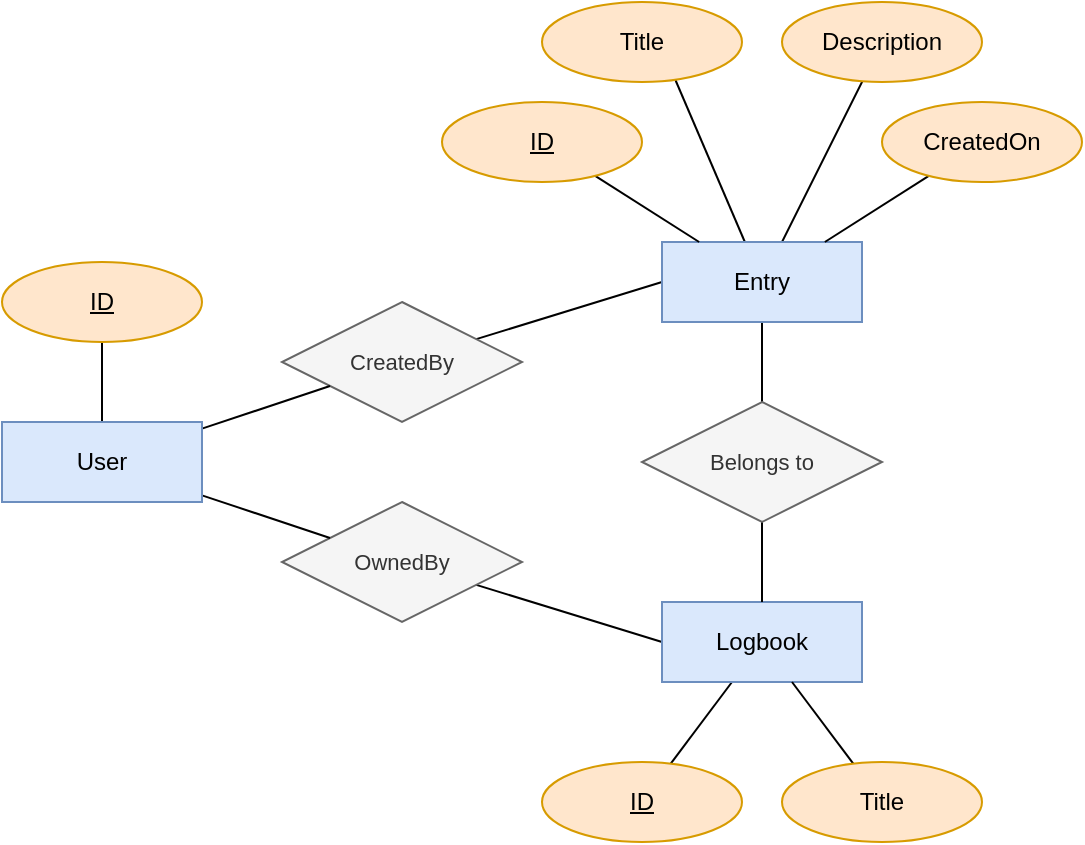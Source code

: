 <mxfile version="24.4.13" type="device">
  <diagram name="Page-1" id="n1AvWgUTWabVdx4J3Bqi">
    <mxGraphModel dx="1420" dy="840" grid="1" gridSize="10" guides="1" tooltips="1" connect="1" arrows="1" fold="1" page="0" pageScale="1" pageWidth="850" pageHeight="1100" math="0" shadow="0">
      <root>
        <mxCell id="0" />
        <mxCell id="1" parent="0" />
        <mxCell id="6vLpbRzvEjJlJkhfxgd6-25" style="edgeStyle=none;rounded=0;orthogonalLoop=1;jettySize=auto;html=1;endArrow=none;endFill=0;" parent="1" source="6vLpbRzvEjJlJkhfxgd6-18" target="6vLpbRzvEjJlJkhfxgd6-21" edge="1">
          <mxGeometry relative="1" as="geometry" />
        </mxCell>
        <mxCell id="6vLpbRzvEjJlJkhfxgd6-26" style="edgeStyle=none;rounded=0;orthogonalLoop=1;jettySize=auto;html=1;entryX=0.5;entryY=0;entryDx=0;entryDy=0;strokeColor=default;align=center;verticalAlign=middle;fontFamily=Helvetica;fontSize=11;fontColor=default;labelBackgroundColor=default;endArrow=none;endFill=0;" parent="1" source="6vLpbRzvEjJlJkhfxgd6-18" target="6vLpbRzvEjJlJkhfxgd6-20" edge="1">
          <mxGeometry relative="1" as="geometry" />
        </mxCell>
        <mxCell id="6vLpbRzvEjJlJkhfxgd6-37" value="" style="edgeStyle=none;rounded=0;orthogonalLoop=1;jettySize=auto;html=1;strokeColor=default;align=center;verticalAlign=middle;fontFamily=Helvetica;fontSize=11;fontColor=default;labelBackgroundColor=default;endArrow=none;endFill=0;" parent="1" source="6vLpbRzvEjJlJkhfxgd6-18" target="6vLpbRzvEjJlJkhfxgd6-36" edge="1">
          <mxGeometry relative="1" as="geometry" />
        </mxCell>
        <mxCell id="6vLpbRzvEjJlJkhfxgd6-44" style="edgeStyle=none;rounded=0;orthogonalLoop=1;jettySize=auto;html=1;exitX=0;exitY=0.5;exitDx=0;exitDy=0;strokeColor=default;align=center;verticalAlign=middle;fontFamily=Helvetica;fontSize=11;fontColor=default;labelBackgroundColor=default;endArrow=none;endFill=0;" parent="1" source="6vLpbRzvEjJlJkhfxgd6-18" target="6vLpbRzvEjJlJkhfxgd6-42" edge="1">
          <mxGeometry relative="1" as="geometry" />
        </mxCell>
        <mxCell id="6vLpbRzvEjJlJkhfxgd6-18" value="Entry" style="whiteSpace=wrap;html=1;align=center;fillColor=#dae8fc;strokeColor=#6c8ebf;" parent="1" vertex="1">
          <mxGeometry x="450" y="350" width="100" height="40" as="geometry" />
        </mxCell>
        <mxCell id="6vLpbRzvEjJlJkhfxgd6-29" style="edgeStyle=none;rounded=0;orthogonalLoop=1;jettySize=auto;html=1;strokeColor=default;align=center;verticalAlign=middle;fontFamily=Helvetica;fontSize=11;fontColor=default;labelBackgroundColor=default;endArrow=none;endFill=0;" parent="1" source="6vLpbRzvEjJlJkhfxgd6-19" target="6vLpbRzvEjJlJkhfxgd6-18" edge="1">
          <mxGeometry relative="1" as="geometry" />
        </mxCell>
        <mxCell id="6vLpbRzvEjJlJkhfxgd6-19" value="&lt;u&gt;ID&lt;/u&gt;" style="ellipse;whiteSpace=wrap;html=1;align=center;fillColor=#ffe6cc;strokeColor=#d79b00;" parent="1" vertex="1">
          <mxGeometry x="340" y="280" width="100" height="40" as="geometry" />
        </mxCell>
        <mxCell id="6vLpbRzvEjJlJkhfxgd6-20" value="Title" style="ellipse;whiteSpace=wrap;html=1;align=center;fillColor=#ffe6cc;strokeColor=#d79b00;" parent="1" vertex="1">
          <mxGeometry x="390" y="230" width="100" height="40" as="geometry" />
        </mxCell>
        <mxCell id="6vLpbRzvEjJlJkhfxgd6-21" value="Description" style="ellipse;whiteSpace=wrap;html=1;align=center;fillColor=#ffe6cc;strokeColor=#d79b00;" parent="1" vertex="1">
          <mxGeometry x="510" y="230" width="100" height="40" as="geometry" />
        </mxCell>
        <mxCell id="6vLpbRzvEjJlJkhfxgd6-27" style="edgeStyle=none;rounded=0;orthogonalLoop=1;jettySize=auto;html=1;strokeColor=default;align=center;verticalAlign=middle;fontFamily=Helvetica;fontSize=11;fontColor=default;labelBackgroundColor=default;endArrow=none;endFill=0;" parent="1" source="6vLpbRzvEjJlJkhfxgd6-22" target="6vLpbRzvEjJlJkhfxgd6-18" edge="1">
          <mxGeometry relative="1" as="geometry" />
        </mxCell>
        <mxCell id="6vLpbRzvEjJlJkhfxgd6-22" value="CreatedOn" style="ellipse;whiteSpace=wrap;html=1;align=center;fillColor=#ffe6cc;strokeColor=#d79b00;" parent="1" vertex="1">
          <mxGeometry x="560" y="280" width="100" height="40" as="geometry" />
        </mxCell>
        <mxCell id="6vLpbRzvEjJlJkhfxgd6-30" style="edgeStyle=none;rounded=0;orthogonalLoop=1;jettySize=auto;html=1;exitX=0.5;exitY=0;exitDx=0;exitDy=0;strokeColor=default;align=center;verticalAlign=middle;fontFamily=Helvetica;fontSize=11;fontColor=default;labelBackgroundColor=default;endArrow=none;endFill=0;" parent="1" source="6vLpbRzvEjJlJkhfxgd6-20" target="6vLpbRzvEjJlJkhfxgd6-20" edge="1">
          <mxGeometry relative="1" as="geometry" />
        </mxCell>
        <mxCell id="6vLpbRzvEjJlJkhfxgd6-33" value="" style="edgeStyle=none;rounded=0;orthogonalLoop=1;jettySize=auto;html=1;strokeColor=default;align=center;verticalAlign=middle;fontFamily=Helvetica;fontSize=11;fontColor=default;labelBackgroundColor=default;endArrow=none;endFill=0;" parent="1" source="6vLpbRzvEjJlJkhfxgd6-31" target="6vLpbRzvEjJlJkhfxgd6-32" edge="1">
          <mxGeometry relative="1" as="geometry" />
        </mxCell>
        <mxCell id="6vLpbRzvEjJlJkhfxgd6-43" style="edgeStyle=none;rounded=0;orthogonalLoop=1;jettySize=auto;html=1;exitX=0;exitY=0.5;exitDx=0;exitDy=0;strokeColor=default;align=center;verticalAlign=middle;fontFamily=Helvetica;fontSize=11;fontColor=default;labelBackgroundColor=default;endArrow=none;endFill=0;" parent="1" source="6vLpbRzvEjJlJkhfxgd6-31" target="6vLpbRzvEjJlJkhfxgd6-39" edge="1">
          <mxGeometry relative="1" as="geometry" />
        </mxCell>
        <mxCell id="6vLpbRzvEjJlJkhfxgd6-31" value="Logbook" style="whiteSpace=wrap;html=1;align=center;fillColor=#dae8fc;strokeColor=#6c8ebf;" parent="1" vertex="1">
          <mxGeometry x="450" y="530" width="100" height="40" as="geometry" />
        </mxCell>
        <mxCell id="6vLpbRzvEjJlJkhfxgd6-32" value="&lt;u&gt;ID&lt;/u&gt;" style="ellipse;whiteSpace=wrap;html=1;align=center;fillColor=#ffe6cc;strokeColor=#d79b00;" parent="1" vertex="1">
          <mxGeometry x="390" y="610" width="100" height="40" as="geometry" />
        </mxCell>
        <mxCell id="6vLpbRzvEjJlJkhfxgd6-38" value="" style="edgeStyle=none;rounded=0;orthogonalLoop=1;jettySize=auto;html=1;strokeColor=default;align=center;verticalAlign=middle;fontFamily=Helvetica;fontSize=11;fontColor=default;labelBackgroundColor=default;endArrow=none;endFill=0;" parent="1" source="6vLpbRzvEjJlJkhfxgd6-36" target="6vLpbRzvEjJlJkhfxgd6-31" edge="1">
          <mxGeometry relative="1" as="geometry" />
        </mxCell>
        <mxCell id="6vLpbRzvEjJlJkhfxgd6-36" value="Belongs to" style="shape=rhombus;perimeter=rhombusPerimeter;whiteSpace=wrap;html=1;align=center;fontFamily=Helvetica;fontSize=11;labelBackgroundColor=none;fillColor=#f5f5f5;strokeColor=#666666;fontColor=#333333;" parent="1" vertex="1">
          <mxGeometry x="440" y="430" width="120" height="60" as="geometry" />
        </mxCell>
        <mxCell id="6vLpbRzvEjJlJkhfxgd6-39" value="OwnedBy" style="shape=rhombus;perimeter=rhombusPerimeter;whiteSpace=wrap;html=1;align=center;fontFamily=Helvetica;fontSize=11;labelBackgroundColor=none;fillColor=#f5f5f5;strokeColor=#666666;fontColor=#333333;" parent="1" vertex="1">
          <mxGeometry x="260" y="480" width="120" height="60" as="geometry" />
        </mxCell>
        <mxCell id="6vLpbRzvEjJlJkhfxgd6-41" value="" style="edgeStyle=none;rounded=0;orthogonalLoop=1;jettySize=auto;html=1;strokeColor=default;align=center;verticalAlign=middle;fontFamily=Helvetica;fontSize=11;fontColor=default;labelBackgroundColor=default;endArrow=none;endFill=0;" parent="1" source="6vLpbRzvEjJlJkhfxgd6-40" target="6vLpbRzvEjJlJkhfxgd6-31" edge="1">
          <mxGeometry relative="1" as="geometry" />
        </mxCell>
        <mxCell id="6vLpbRzvEjJlJkhfxgd6-40" value="&lt;span&gt;Title&lt;/span&gt;" style="ellipse;whiteSpace=wrap;html=1;align=center;fontStyle=0;fillColor=#ffe6cc;strokeColor=#d79b00;" parent="1" vertex="1">
          <mxGeometry x="510" y="610" width="100" height="40" as="geometry" />
        </mxCell>
        <mxCell id="6vLpbRzvEjJlJkhfxgd6-42" value="CreatedBy" style="shape=rhombus;perimeter=rhombusPerimeter;whiteSpace=wrap;html=1;align=center;fontFamily=Helvetica;fontSize=11;labelBackgroundColor=none;fillColor=#f5f5f5;strokeColor=#666666;fontColor=#333333;" parent="1" vertex="1">
          <mxGeometry x="260" y="380" width="120" height="60" as="geometry" />
        </mxCell>
        <mxCell id="6vLpbRzvEjJlJkhfxgd6-47" value="" style="edgeStyle=none;rounded=0;orthogonalLoop=1;jettySize=auto;html=1;strokeColor=default;align=center;verticalAlign=middle;fontFamily=Helvetica;fontSize=11;fontColor=default;labelBackgroundColor=default;endArrow=none;endFill=0;" parent="1" source="6vLpbRzvEjJlJkhfxgd6-45" target="6vLpbRzvEjJlJkhfxgd6-46" edge="1">
          <mxGeometry relative="1" as="geometry" />
        </mxCell>
        <mxCell id="6vLpbRzvEjJlJkhfxgd6-48" value="" style="edgeStyle=none;rounded=0;orthogonalLoop=1;jettySize=auto;html=1;strokeColor=default;align=center;verticalAlign=middle;fontFamily=Helvetica;fontSize=11;fontColor=default;labelBackgroundColor=default;endArrow=none;endFill=0;" parent="1" source="6vLpbRzvEjJlJkhfxgd6-45" target="6vLpbRzvEjJlJkhfxgd6-42" edge="1">
          <mxGeometry relative="1" as="geometry" />
        </mxCell>
        <mxCell id="6vLpbRzvEjJlJkhfxgd6-50" value="" style="edgeStyle=none;rounded=0;orthogonalLoop=1;jettySize=auto;html=1;strokeColor=default;align=center;verticalAlign=middle;fontFamily=Helvetica;fontSize=11;fontColor=default;labelBackgroundColor=default;endArrow=none;endFill=0;" parent="1" source="6vLpbRzvEjJlJkhfxgd6-45" target="6vLpbRzvEjJlJkhfxgd6-39" edge="1">
          <mxGeometry relative="1" as="geometry" />
        </mxCell>
        <mxCell id="6vLpbRzvEjJlJkhfxgd6-45" value="User" style="whiteSpace=wrap;html=1;align=center;fillColor=#dae8fc;strokeColor=#6c8ebf;" parent="1" vertex="1">
          <mxGeometry x="120" y="440" width="100" height="40" as="geometry" />
        </mxCell>
        <mxCell id="6vLpbRzvEjJlJkhfxgd6-46" value="&lt;u&gt;ID&lt;/u&gt;" style="ellipse;whiteSpace=wrap;html=1;align=center;fillColor=#ffe6cc;strokeColor=#d79b00;" parent="1" vertex="1">
          <mxGeometry x="120" y="360" width="100" height="40" as="geometry" />
        </mxCell>
      </root>
    </mxGraphModel>
  </diagram>
</mxfile>
